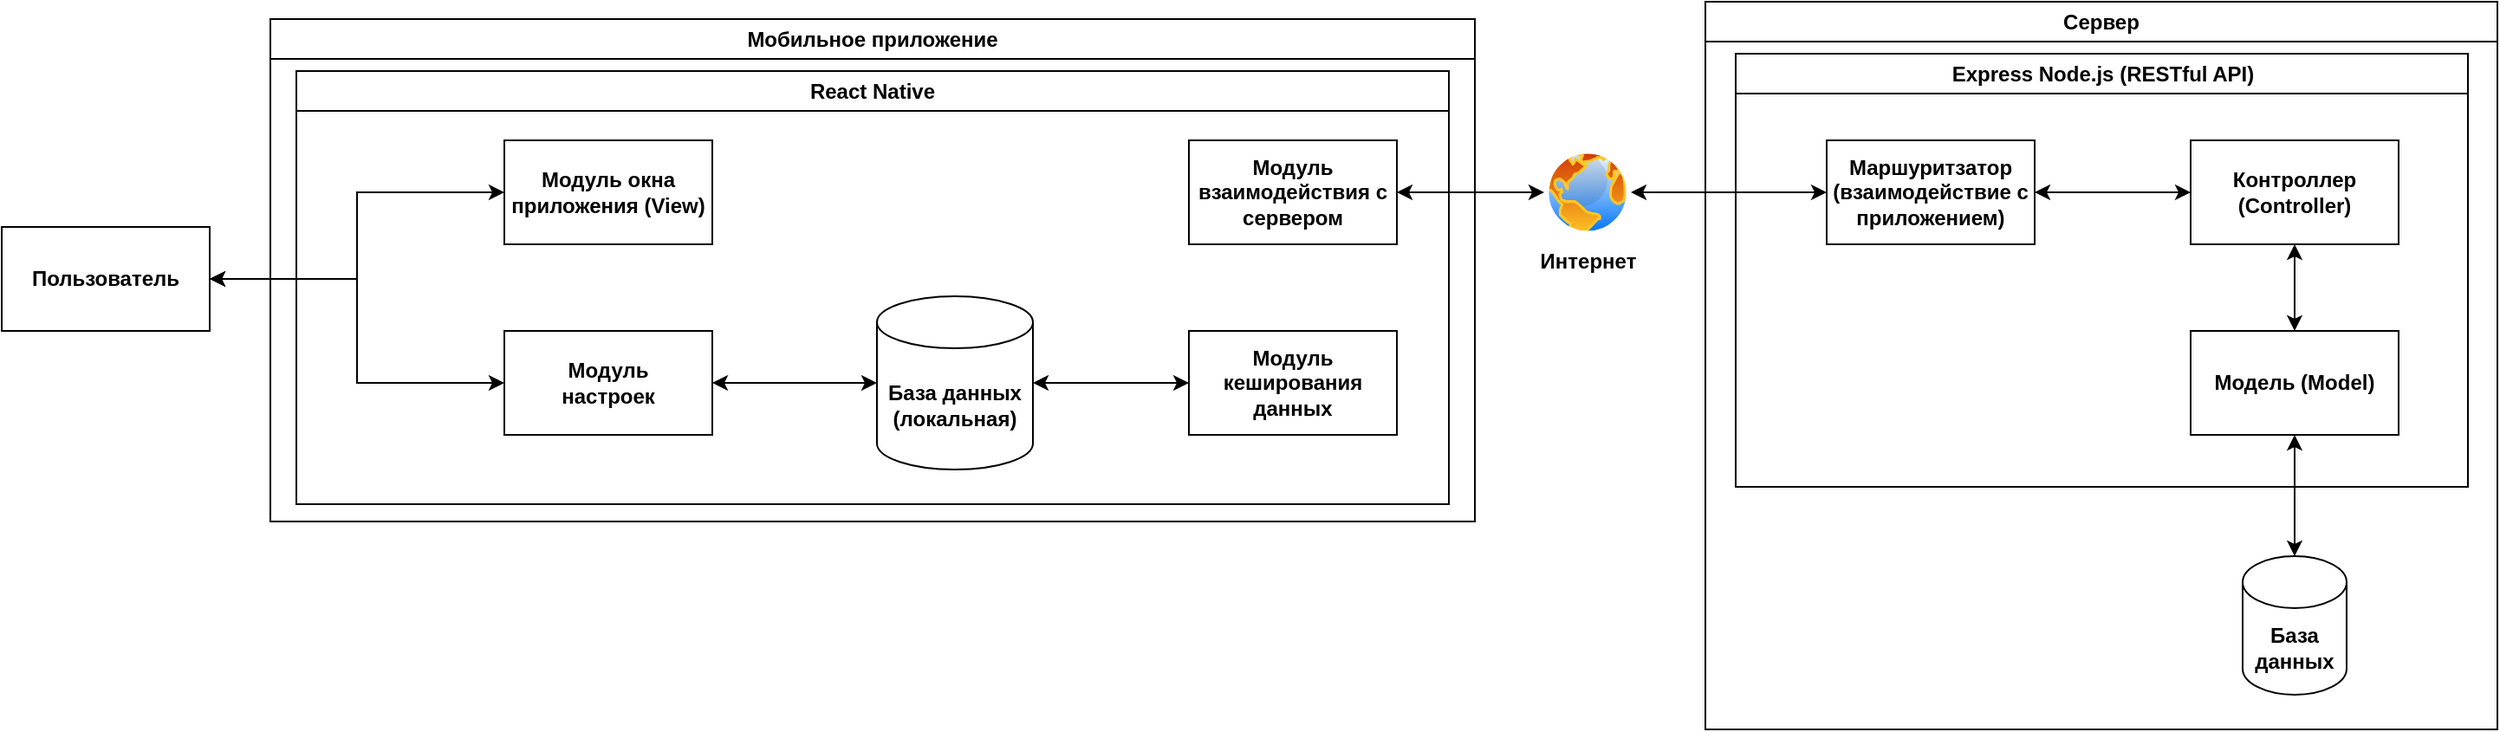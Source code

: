 <mxfile version="26.0.15">
  <diagram name="Page-1" id="ynhV_-f0sLbmggSIRVB_">
    <mxGraphModel dx="1960" dy="2155" grid="1" gridSize="10" guides="1" tooltips="1" connect="1" arrows="1" fold="1" page="1" pageScale="1" pageWidth="850" pageHeight="1100" math="0" shadow="0">
      <root>
        <mxCell id="0" />
        <mxCell id="1" parent="0" />
        <mxCell id="IPu2U6gQRfTV77uyNkLX-7" value="Сервер" style="swimlane;whiteSpace=wrap;html=1;" parent="1" vertex="1">
          <mxGeometry x="1033" y="-230" width="457" height="420" as="geometry" />
        </mxCell>
        <mxCell id="IPu2U6gQRfTV77uyNkLX-8" value="Express Node.js (RESTful API)" style="swimlane;whiteSpace=wrap;html=1;startSize=23;" parent="IPu2U6gQRfTV77uyNkLX-7" vertex="1">
          <mxGeometry x="17.5" y="30" width="422.5" height="250" as="geometry" />
        </mxCell>
        <mxCell id="F3Yf8bRD5NkxVMC49lmH-36" style="edgeStyle=orthogonalEdgeStyle;rounded=0;orthogonalLoop=1;jettySize=auto;html=1;entryX=0;entryY=0.5;entryDx=0;entryDy=0;startArrow=classic;startFill=1;" edge="1" parent="IPu2U6gQRfTV77uyNkLX-8" source="F3Yf8bRD5NkxVMC49lmH-28" target="F3Yf8bRD5NkxVMC49lmH-29">
          <mxGeometry relative="1" as="geometry" />
        </mxCell>
        <mxCell id="F3Yf8bRD5NkxVMC49lmH-28" value="Маршуритзатор (взаимодействие с приложением)" style="rounded=0;whiteSpace=wrap;html=1;fontStyle=1" vertex="1" parent="IPu2U6gQRfTV77uyNkLX-8">
          <mxGeometry x="52.5" y="50" width="120" height="60" as="geometry" />
        </mxCell>
        <mxCell id="F3Yf8bRD5NkxVMC49lmH-29" value="&lt;b&gt;Контроллер (Controller)&lt;br&gt;&lt;/b&gt;" style="rounded=0;whiteSpace=wrap;html=1;" vertex="1" parent="IPu2U6gQRfTV77uyNkLX-8">
          <mxGeometry x="262.5" y="50" width="120" height="60" as="geometry" />
        </mxCell>
        <mxCell id="F3Yf8bRD5NkxVMC49lmH-33" style="edgeStyle=orthogonalEdgeStyle;rounded=0;orthogonalLoop=1;jettySize=auto;html=1;entryX=0.5;entryY=1;entryDx=0;entryDy=0;startArrow=classic;startFill=1;" edge="1" parent="IPu2U6gQRfTV77uyNkLX-8" source="F3Yf8bRD5NkxVMC49lmH-30" target="F3Yf8bRD5NkxVMC49lmH-29">
          <mxGeometry relative="1" as="geometry" />
        </mxCell>
        <mxCell id="F3Yf8bRD5NkxVMC49lmH-30" value="Модель (Model)" style="rounded=0;whiteSpace=wrap;html=1;fontStyle=1" vertex="1" parent="IPu2U6gQRfTV77uyNkLX-8">
          <mxGeometry x="262.5" y="160" width="120" height="60" as="geometry" />
        </mxCell>
        <mxCell id="IPu2U6gQRfTV77uyNkLX-1" value="&lt;b&gt;База данных&lt;/b&gt;" style="shape=cylinder3;whiteSpace=wrap;html=1;boundedLbl=1;backgroundOutline=1;size=15;" parent="IPu2U6gQRfTV77uyNkLX-7" vertex="1">
          <mxGeometry x="310" y="320" width="60" height="80" as="geometry" />
        </mxCell>
        <mxCell id="F3Yf8bRD5NkxVMC49lmH-31" style="edgeStyle=orthogonalEdgeStyle;rounded=0;orthogonalLoop=1;jettySize=auto;html=1;entryX=0.5;entryY=1;entryDx=0;entryDy=0;startArrow=classic;startFill=1;" edge="1" parent="IPu2U6gQRfTV77uyNkLX-7" source="IPu2U6gQRfTV77uyNkLX-1" target="F3Yf8bRD5NkxVMC49lmH-30">
          <mxGeometry relative="1" as="geometry" />
        </mxCell>
        <mxCell id="9kUNSBgOIsbV5iKkJ0AV-1" value="Мобильное приложение" style="swimlane;whiteSpace=wrap;html=1;" parent="1" vertex="1">
          <mxGeometry x="205" y="-220" width="695" height="290" as="geometry" />
        </mxCell>
        <mxCell id="IPu2U6gQRfTV77uyNkLX-2" value="React Native" style="swimlane;whiteSpace=wrap;html=1;" parent="9kUNSBgOIsbV5iKkJ0AV-1" vertex="1">
          <mxGeometry x="15" y="30" width="665" height="250" as="geometry" />
        </mxCell>
        <mxCell id="IPu2U6gQRfTV77uyNkLX-22" value="&lt;b&gt;Модуль кеширования данных&lt;br&gt;&lt;/b&gt;" style="rounded=0;whiteSpace=wrap;html=1;" parent="IPu2U6gQRfTV77uyNkLX-2" vertex="1">
          <mxGeometry x="515" y="150" width="120" height="60" as="geometry" />
        </mxCell>
        <mxCell id="F3Yf8bRD5NkxVMC49lmH-5" value="&lt;b&gt;База данных (локальная)&lt;br&gt;&lt;/b&gt;" style="shape=cylinder3;whiteSpace=wrap;html=1;boundedLbl=1;backgroundOutline=1;size=15;" vertex="1" parent="IPu2U6gQRfTV77uyNkLX-2">
          <mxGeometry x="335" y="130" width="90" height="100" as="geometry" />
        </mxCell>
        <mxCell id="F3Yf8bRD5NkxVMC49lmH-6" style="edgeStyle=orthogonalEdgeStyle;rounded=0;orthogonalLoop=1;jettySize=auto;html=1;entryX=0;entryY=0.5;entryDx=0;entryDy=0;entryPerimeter=0;startArrow=classic;startFill=1;" edge="1" parent="IPu2U6gQRfTV77uyNkLX-2" source="IPu2U6gQRfTV77uyNkLX-12" target="F3Yf8bRD5NkxVMC49lmH-5">
          <mxGeometry relative="1" as="geometry" />
        </mxCell>
        <mxCell id="IPu2U6gQRfTV77uyNkLX-12" value="&lt;div&gt;&lt;b&gt;Модуль&lt;/b&gt;&lt;/div&gt;&lt;div&gt;&lt;b&gt;настроек&lt;/b&gt;&lt;/div&gt;" style="rounded=0;whiteSpace=wrap;html=1;" parent="IPu2U6gQRfTV77uyNkLX-2" vertex="1">
          <mxGeometry x="120" y="150" width="120" height="60" as="geometry" />
        </mxCell>
        <mxCell id="F3Yf8bRD5NkxVMC49lmH-16" style="edgeStyle=orthogonalEdgeStyle;rounded=0;orthogonalLoop=1;jettySize=auto;html=1;entryX=1;entryY=0.5;entryDx=0;entryDy=0;entryPerimeter=0;startArrow=classic;startFill=1;" edge="1" parent="IPu2U6gQRfTV77uyNkLX-2" source="IPu2U6gQRfTV77uyNkLX-22" target="F3Yf8bRD5NkxVMC49lmH-5">
          <mxGeometry relative="1" as="geometry" />
        </mxCell>
        <mxCell id="F3Yf8bRD5NkxVMC49lmH-17" value="Модуль окна приложения (View)" style="rounded=0;whiteSpace=wrap;html=1;fontStyle=1" vertex="1" parent="IPu2U6gQRfTV77uyNkLX-2">
          <mxGeometry x="120" y="40" width="120" height="60" as="geometry" />
        </mxCell>
        <mxCell id="IPu2U6gQRfTV77uyNkLX-3" value="&lt;b&gt;Пользователь&lt;/b&gt;" style="rounded=0;whiteSpace=wrap;html=1;" parent="IPu2U6gQRfTV77uyNkLX-2" vertex="1">
          <mxGeometry x="-170" y="90" width="120" height="60" as="geometry" />
        </mxCell>
        <mxCell id="F3Yf8bRD5NkxVMC49lmH-22" style="edgeStyle=orthogonalEdgeStyle;rounded=0;orthogonalLoop=1;jettySize=auto;html=1;entryX=0;entryY=0.5;entryDx=0;entryDy=0;startArrow=classic;startFill=1;" edge="1" parent="IPu2U6gQRfTV77uyNkLX-2" source="IPu2U6gQRfTV77uyNkLX-3" target="IPu2U6gQRfTV77uyNkLX-12">
          <mxGeometry relative="1" as="geometry" />
        </mxCell>
        <mxCell id="F3Yf8bRD5NkxVMC49lmH-21" style="edgeStyle=orthogonalEdgeStyle;rounded=0;orthogonalLoop=1;jettySize=auto;html=1;entryX=0;entryY=0.5;entryDx=0;entryDy=0;startArrow=classic;startFill=1;" edge="1" parent="IPu2U6gQRfTV77uyNkLX-2" source="IPu2U6gQRfTV77uyNkLX-3" target="F3Yf8bRD5NkxVMC49lmH-17">
          <mxGeometry relative="1" as="geometry" />
        </mxCell>
        <mxCell id="F3Yf8bRD5NkxVMC49lmH-4" value="Модуль взаимодействия с сервером" style="rounded=0;whiteSpace=wrap;html=1;fontStyle=1" vertex="1" parent="IPu2U6gQRfTV77uyNkLX-2">
          <mxGeometry x="515" y="40" width="120" height="60" as="geometry" />
        </mxCell>
        <mxCell id="F3Yf8bRD5NkxVMC49lmH-38" style="edgeStyle=orthogonalEdgeStyle;rounded=0;orthogonalLoop=1;jettySize=auto;html=1;entryX=0;entryY=0.5;entryDx=0;entryDy=0;startArrow=classic;startFill=1;" edge="1" parent="1" source="F3Yf8bRD5NkxVMC49lmH-26" target="F3Yf8bRD5NkxVMC49lmH-28">
          <mxGeometry relative="1" as="geometry" />
        </mxCell>
        <mxCell id="F3Yf8bRD5NkxVMC49lmH-26" value="" style="image;aspect=fixed;perimeter=ellipsePerimeter;html=1;align=center;shadow=0;dashed=0;spacingTop=3;image=img/lib/active_directory/internet_globe.svg;" vertex="1" parent="1">
          <mxGeometry x="940" y="-145" width="50" height="50" as="geometry" />
        </mxCell>
        <mxCell id="F3Yf8bRD5NkxVMC49lmH-34" style="edgeStyle=orthogonalEdgeStyle;rounded=0;orthogonalLoop=1;jettySize=auto;html=1;entryX=0;entryY=0.5;entryDx=0;entryDy=0;startArrow=classic;startFill=1;" edge="1" parent="1" source="F3Yf8bRD5NkxVMC49lmH-4" target="F3Yf8bRD5NkxVMC49lmH-26">
          <mxGeometry relative="1" as="geometry" />
        </mxCell>
        <mxCell id="F3Yf8bRD5NkxVMC49lmH-39" value="&lt;b&gt;Интернет&lt;/b&gt;" style="text;html=1;align=center;verticalAlign=middle;resizable=0;points=[];autosize=1;strokeColor=none;fillColor=none;" vertex="1" parent="1">
          <mxGeometry x="925" y="-95" width="80" height="30" as="geometry" />
        </mxCell>
      </root>
    </mxGraphModel>
  </diagram>
</mxfile>
